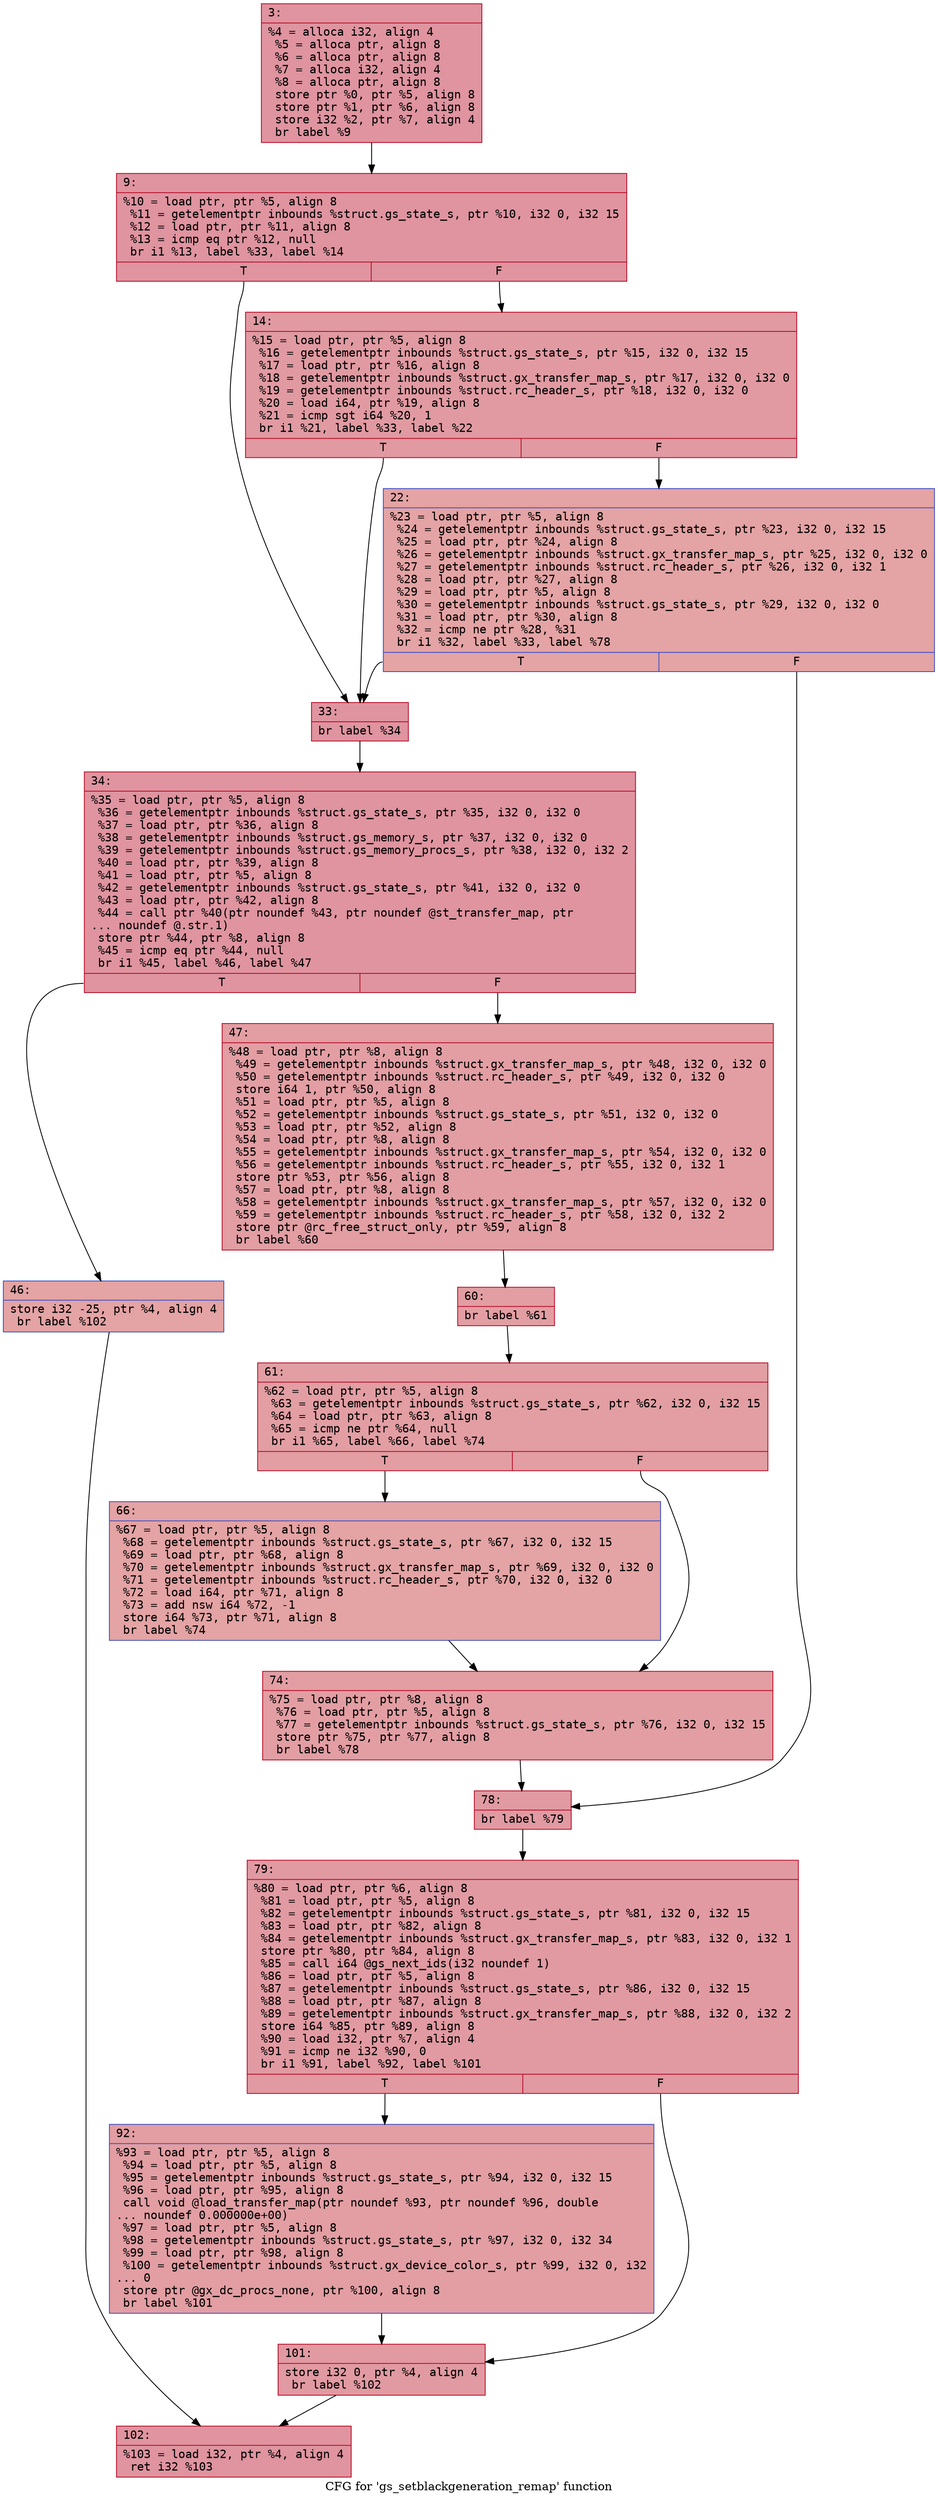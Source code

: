 digraph "CFG for 'gs_setblackgeneration_remap' function" {
	label="CFG for 'gs_setblackgeneration_remap' function";

	Node0x600000536580 [shape=record,color="#b70d28ff", style=filled, fillcolor="#b70d2870" fontname="Courier",label="{3:\l|  %4 = alloca i32, align 4\l  %5 = alloca ptr, align 8\l  %6 = alloca ptr, align 8\l  %7 = alloca i32, align 4\l  %8 = alloca ptr, align 8\l  store ptr %0, ptr %5, align 8\l  store ptr %1, ptr %6, align 8\l  store i32 %2, ptr %7, align 4\l  br label %9\l}"];
	Node0x600000536580 -> Node0x6000005365d0[tooltip="3 -> 9\nProbability 100.00%" ];
	Node0x6000005365d0 [shape=record,color="#b70d28ff", style=filled, fillcolor="#b70d2870" fontname="Courier",label="{9:\l|  %10 = load ptr, ptr %5, align 8\l  %11 = getelementptr inbounds %struct.gs_state_s, ptr %10, i32 0, i32 15\l  %12 = load ptr, ptr %11, align 8\l  %13 = icmp eq ptr %12, null\l  br i1 %13, label %33, label %14\l|{<s0>T|<s1>F}}"];
	Node0x6000005365d0:s0 -> Node0x6000005366c0[tooltip="9 -> 33\nProbability 37.50%" ];
	Node0x6000005365d0:s1 -> Node0x600000536620[tooltip="9 -> 14\nProbability 62.50%" ];
	Node0x600000536620 [shape=record,color="#b70d28ff", style=filled, fillcolor="#bb1b2c70" fontname="Courier",label="{14:\l|  %15 = load ptr, ptr %5, align 8\l  %16 = getelementptr inbounds %struct.gs_state_s, ptr %15, i32 0, i32 15\l  %17 = load ptr, ptr %16, align 8\l  %18 = getelementptr inbounds %struct.gx_transfer_map_s, ptr %17, i32 0, i32 0\l  %19 = getelementptr inbounds %struct.rc_header_s, ptr %18, i32 0, i32 0\l  %20 = load i64, ptr %19, align 8\l  %21 = icmp sgt i64 %20, 1\l  br i1 %21, label %33, label %22\l|{<s0>T|<s1>F}}"];
	Node0x600000536620:s0 -> Node0x6000005366c0[tooltip="14 -> 33\nProbability 50.00%" ];
	Node0x600000536620:s1 -> Node0x600000536670[tooltip="14 -> 22\nProbability 50.00%" ];
	Node0x600000536670 [shape=record,color="#3d50c3ff", style=filled, fillcolor="#c32e3170" fontname="Courier",label="{22:\l|  %23 = load ptr, ptr %5, align 8\l  %24 = getelementptr inbounds %struct.gs_state_s, ptr %23, i32 0, i32 15\l  %25 = load ptr, ptr %24, align 8\l  %26 = getelementptr inbounds %struct.gx_transfer_map_s, ptr %25, i32 0, i32 0\l  %27 = getelementptr inbounds %struct.rc_header_s, ptr %26, i32 0, i32 1\l  %28 = load ptr, ptr %27, align 8\l  %29 = load ptr, ptr %5, align 8\l  %30 = getelementptr inbounds %struct.gs_state_s, ptr %29, i32 0, i32 0\l  %31 = load ptr, ptr %30, align 8\l  %32 = icmp ne ptr %28, %31\l  br i1 %32, label %33, label %78\l|{<s0>T|<s1>F}}"];
	Node0x600000536670:s0 -> Node0x6000005366c0[tooltip="22 -> 33\nProbability 62.50%" ];
	Node0x600000536670:s1 -> Node0x600000536940[tooltip="22 -> 78\nProbability 37.50%" ];
	Node0x6000005366c0 [shape=record,color="#b70d28ff", style=filled, fillcolor="#b70d2870" fontname="Courier",label="{33:\l|  br label %34\l}"];
	Node0x6000005366c0 -> Node0x600000536710[tooltip="33 -> 34\nProbability 100.00%" ];
	Node0x600000536710 [shape=record,color="#b70d28ff", style=filled, fillcolor="#b70d2870" fontname="Courier",label="{34:\l|  %35 = load ptr, ptr %5, align 8\l  %36 = getelementptr inbounds %struct.gs_state_s, ptr %35, i32 0, i32 0\l  %37 = load ptr, ptr %36, align 8\l  %38 = getelementptr inbounds %struct.gs_memory_s, ptr %37, i32 0, i32 0\l  %39 = getelementptr inbounds %struct.gs_memory_procs_s, ptr %38, i32 0, i32 2\l  %40 = load ptr, ptr %39, align 8\l  %41 = load ptr, ptr %5, align 8\l  %42 = getelementptr inbounds %struct.gs_state_s, ptr %41, i32 0, i32 0\l  %43 = load ptr, ptr %42, align 8\l  %44 = call ptr %40(ptr noundef %43, ptr noundef @st_transfer_map, ptr\l... noundef @.str.1)\l  store ptr %44, ptr %8, align 8\l  %45 = icmp eq ptr %44, null\l  br i1 %45, label %46, label %47\l|{<s0>T|<s1>F}}"];
	Node0x600000536710:s0 -> Node0x600000536760[tooltip="34 -> 46\nProbability 37.50%" ];
	Node0x600000536710:s1 -> Node0x6000005367b0[tooltip="34 -> 47\nProbability 62.50%" ];
	Node0x600000536760 [shape=record,color="#3d50c3ff", style=filled, fillcolor="#c32e3170" fontname="Courier",label="{46:\l|  store i32 -25, ptr %4, align 4\l  br label %102\l}"];
	Node0x600000536760 -> Node0x600000536a80[tooltip="46 -> 102\nProbability 100.00%" ];
	Node0x6000005367b0 [shape=record,color="#b70d28ff", style=filled, fillcolor="#be242e70" fontname="Courier",label="{47:\l|  %48 = load ptr, ptr %8, align 8\l  %49 = getelementptr inbounds %struct.gx_transfer_map_s, ptr %48, i32 0, i32 0\l  %50 = getelementptr inbounds %struct.rc_header_s, ptr %49, i32 0, i32 0\l  store i64 1, ptr %50, align 8\l  %51 = load ptr, ptr %5, align 8\l  %52 = getelementptr inbounds %struct.gs_state_s, ptr %51, i32 0, i32 0\l  %53 = load ptr, ptr %52, align 8\l  %54 = load ptr, ptr %8, align 8\l  %55 = getelementptr inbounds %struct.gx_transfer_map_s, ptr %54, i32 0, i32 0\l  %56 = getelementptr inbounds %struct.rc_header_s, ptr %55, i32 0, i32 1\l  store ptr %53, ptr %56, align 8\l  %57 = load ptr, ptr %8, align 8\l  %58 = getelementptr inbounds %struct.gx_transfer_map_s, ptr %57, i32 0, i32 0\l  %59 = getelementptr inbounds %struct.rc_header_s, ptr %58, i32 0, i32 2\l  store ptr @rc_free_struct_only, ptr %59, align 8\l  br label %60\l}"];
	Node0x6000005367b0 -> Node0x600000536800[tooltip="47 -> 60\nProbability 100.00%" ];
	Node0x600000536800 [shape=record,color="#b70d28ff", style=filled, fillcolor="#be242e70" fontname="Courier",label="{60:\l|  br label %61\l}"];
	Node0x600000536800 -> Node0x600000536850[tooltip="60 -> 61\nProbability 100.00%" ];
	Node0x600000536850 [shape=record,color="#b70d28ff", style=filled, fillcolor="#be242e70" fontname="Courier",label="{61:\l|  %62 = load ptr, ptr %5, align 8\l  %63 = getelementptr inbounds %struct.gs_state_s, ptr %62, i32 0, i32 15\l  %64 = load ptr, ptr %63, align 8\l  %65 = icmp ne ptr %64, null\l  br i1 %65, label %66, label %74\l|{<s0>T|<s1>F}}"];
	Node0x600000536850:s0 -> Node0x6000005368a0[tooltip="61 -> 66\nProbability 62.50%" ];
	Node0x600000536850:s1 -> Node0x6000005368f0[tooltip="61 -> 74\nProbability 37.50%" ];
	Node0x6000005368a0 [shape=record,color="#3d50c3ff", style=filled, fillcolor="#c32e3170" fontname="Courier",label="{66:\l|  %67 = load ptr, ptr %5, align 8\l  %68 = getelementptr inbounds %struct.gs_state_s, ptr %67, i32 0, i32 15\l  %69 = load ptr, ptr %68, align 8\l  %70 = getelementptr inbounds %struct.gx_transfer_map_s, ptr %69, i32 0, i32 0\l  %71 = getelementptr inbounds %struct.rc_header_s, ptr %70, i32 0, i32 0\l  %72 = load i64, ptr %71, align 8\l  %73 = add nsw i64 %72, -1\l  store i64 %73, ptr %71, align 8\l  br label %74\l}"];
	Node0x6000005368a0 -> Node0x6000005368f0[tooltip="66 -> 74\nProbability 100.00%" ];
	Node0x6000005368f0 [shape=record,color="#b70d28ff", style=filled, fillcolor="#be242e70" fontname="Courier",label="{74:\l|  %75 = load ptr, ptr %8, align 8\l  %76 = load ptr, ptr %5, align 8\l  %77 = getelementptr inbounds %struct.gs_state_s, ptr %76, i32 0, i32 15\l  store ptr %75, ptr %77, align 8\l  br label %78\l}"];
	Node0x6000005368f0 -> Node0x600000536940[tooltip="74 -> 78\nProbability 100.00%" ];
	Node0x600000536940 [shape=record,color="#b70d28ff", style=filled, fillcolor="#bb1b2c70" fontname="Courier",label="{78:\l|  br label %79\l}"];
	Node0x600000536940 -> Node0x600000536990[tooltip="78 -> 79\nProbability 100.00%" ];
	Node0x600000536990 [shape=record,color="#b70d28ff", style=filled, fillcolor="#bb1b2c70" fontname="Courier",label="{79:\l|  %80 = load ptr, ptr %6, align 8\l  %81 = load ptr, ptr %5, align 8\l  %82 = getelementptr inbounds %struct.gs_state_s, ptr %81, i32 0, i32 15\l  %83 = load ptr, ptr %82, align 8\l  %84 = getelementptr inbounds %struct.gx_transfer_map_s, ptr %83, i32 0, i32 1\l  store ptr %80, ptr %84, align 8\l  %85 = call i64 @gs_next_ids(i32 noundef 1)\l  %86 = load ptr, ptr %5, align 8\l  %87 = getelementptr inbounds %struct.gs_state_s, ptr %86, i32 0, i32 15\l  %88 = load ptr, ptr %87, align 8\l  %89 = getelementptr inbounds %struct.gx_transfer_map_s, ptr %88, i32 0, i32 2\l  store i64 %85, ptr %89, align 8\l  %90 = load i32, ptr %7, align 4\l  %91 = icmp ne i32 %90, 0\l  br i1 %91, label %92, label %101\l|{<s0>T|<s1>F}}"];
	Node0x600000536990:s0 -> Node0x6000005369e0[tooltip="79 -> 92\nProbability 62.50%" ];
	Node0x600000536990:s1 -> Node0x600000536a30[tooltip="79 -> 101\nProbability 37.50%" ];
	Node0x6000005369e0 [shape=record,color="#3d50c3ff", style=filled, fillcolor="#be242e70" fontname="Courier",label="{92:\l|  %93 = load ptr, ptr %5, align 8\l  %94 = load ptr, ptr %5, align 8\l  %95 = getelementptr inbounds %struct.gs_state_s, ptr %94, i32 0, i32 15\l  %96 = load ptr, ptr %95, align 8\l  call void @load_transfer_map(ptr noundef %93, ptr noundef %96, double\l... noundef 0.000000e+00)\l  %97 = load ptr, ptr %5, align 8\l  %98 = getelementptr inbounds %struct.gs_state_s, ptr %97, i32 0, i32 34\l  %99 = load ptr, ptr %98, align 8\l  %100 = getelementptr inbounds %struct.gx_device_color_s, ptr %99, i32 0, i32\l... 0\l  store ptr @gx_dc_procs_none, ptr %100, align 8\l  br label %101\l}"];
	Node0x6000005369e0 -> Node0x600000536a30[tooltip="92 -> 101\nProbability 100.00%" ];
	Node0x600000536a30 [shape=record,color="#b70d28ff", style=filled, fillcolor="#bb1b2c70" fontname="Courier",label="{101:\l|  store i32 0, ptr %4, align 4\l  br label %102\l}"];
	Node0x600000536a30 -> Node0x600000536a80[tooltip="101 -> 102\nProbability 100.00%" ];
	Node0x600000536a80 [shape=record,color="#b70d28ff", style=filled, fillcolor="#b70d2870" fontname="Courier",label="{102:\l|  %103 = load i32, ptr %4, align 4\l  ret i32 %103\l}"];
}
